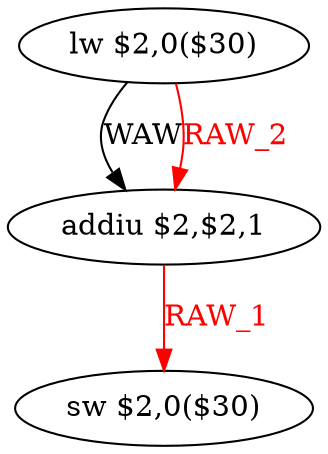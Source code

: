 digraph G1 {
node [shape = ellipse];
i0 [label = "lw $2,0($30)"] ;
i0 ->  i1 [label= "WAW"];
i0 ->  i1 [color = red, fontcolor = red, label= "RAW_2"];
i1 [label = "addiu $2,$2,1"] ;
i1 ->  i2 [color = red, fontcolor = red, label= "RAW_1"];
i2 [label = "sw $2,0($30)"] ;
}
